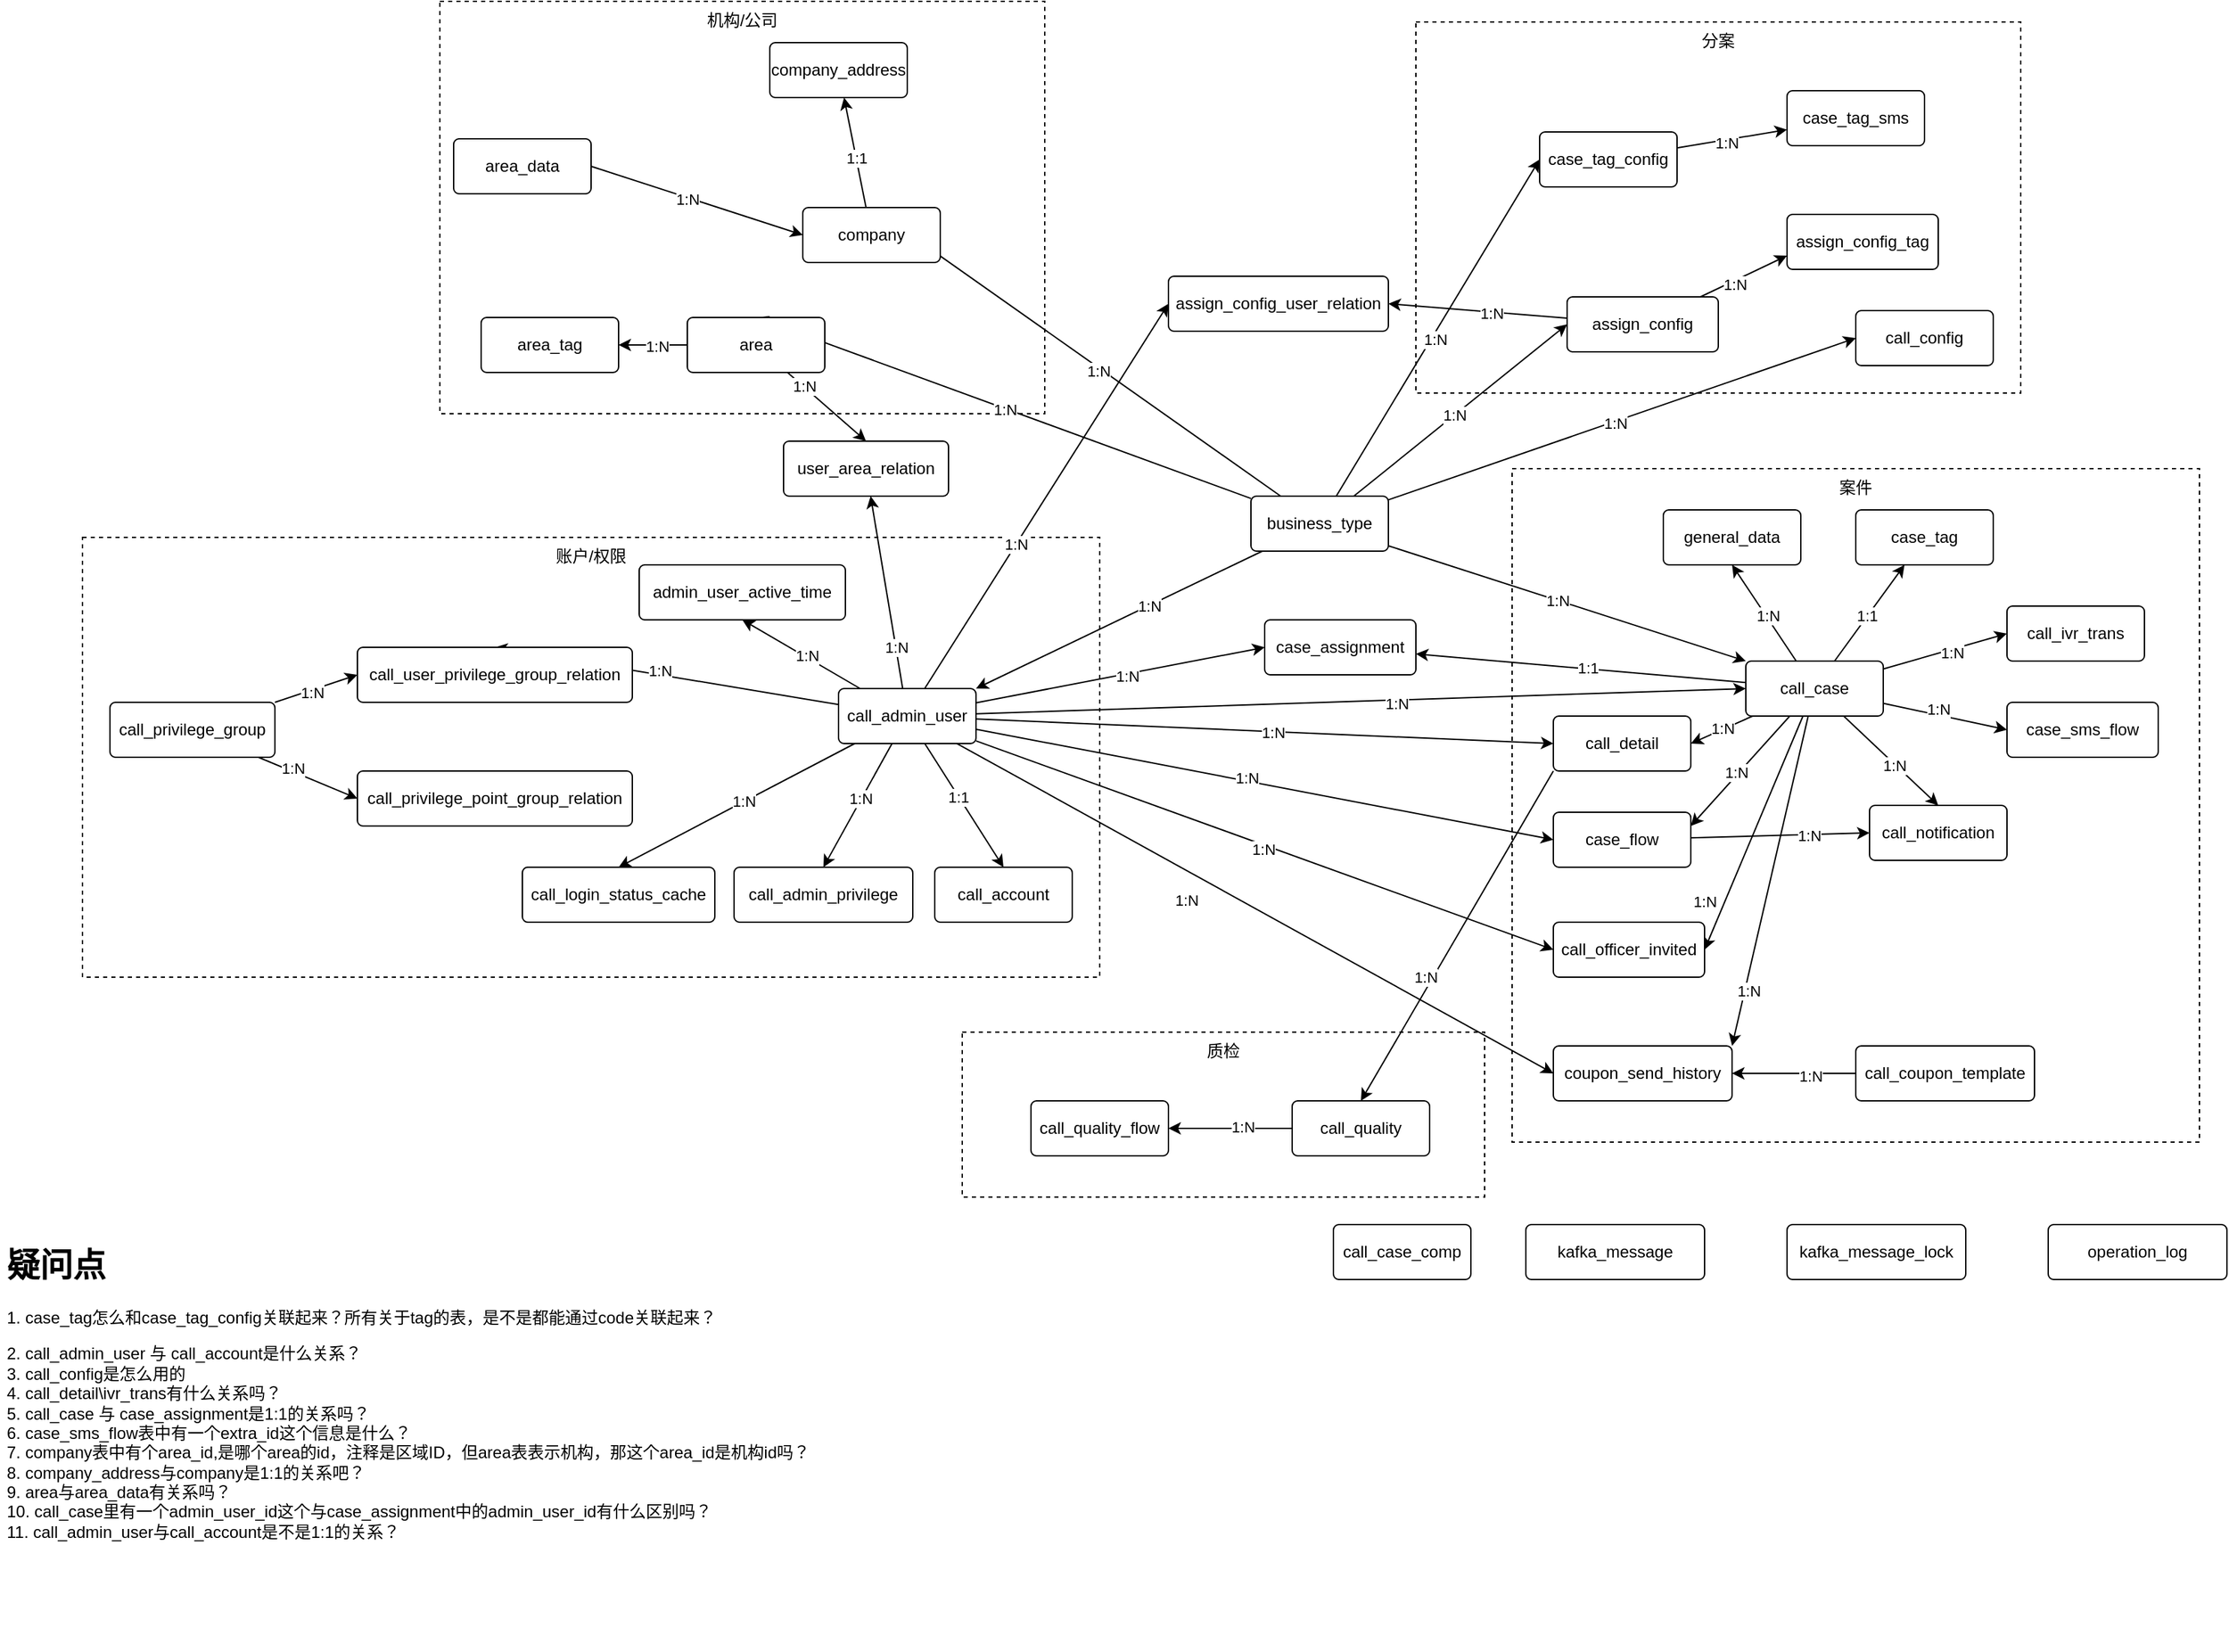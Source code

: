 <mxfile version="21.6.3" type="github">
  <diagram name="第 1 页" id="yUdO4xcYojDsIHdRHsY_">
    <mxGraphModel dx="1781" dy="1785" grid="1" gridSize="10" guides="1" tooltips="1" connect="1" arrows="1" fold="1" page="1" pageScale="1" pageWidth="827" pageHeight="1169" math="0" shadow="0">
      <root>
        <mxCell id="0" />
        <mxCell id="1" parent="0" />
        <mxCell id="k25ElWPyXL3KTAe7HJmq-136" value="分案" style="rounded=0;whiteSpace=wrap;html=1;verticalAlign=top;dashed=1;" vertex="1" parent="1">
          <mxGeometry x="660" y="-5" width="440" height="270" as="geometry" />
        </mxCell>
        <mxCell id="k25ElWPyXL3KTAe7HJmq-135" value="质检" style="rounded=0;whiteSpace=wrap;html=1;verticalAlign=top;dashed=1;" vertex="1" parent="1">
          <mxGeometry x="330" y="730" width="380" height="120" as="geometry" />
        </mxCell>
        <mxCell id="k25ElWPyXL3KTAe7HJmq-134" value="案件" style="rounded=0;whiteSpace=wrap;html=1;verticalAlign=top;dashed=1;" vertex="1" parent="1">
          <mxGeometry x="730" y="320" width="500" height="490" as="geometry" />
        </mxCell>
        <mxCell id="k25ElWPyXL3KTAe7HJmq-133" value="账户/权限" style="rounded=0;whiteSpace=wrap;html=1;verticalAlign=top;dashed=1;" vertex="1" parent="1">
          <mxGeometry x="-310" y="370" width="740" height="320" as="geometry" />
        </mxCell>
        <mxCell id="k25ElWPyXL3KTAe7HJmq-132" value="机构/公司" style="rounded=0;whiteSpace=wrap;html=1;verticalAlign=top;dashed=1;" vertex="1" parent="1">
          <mxGeometry x="-50" y="-20" width="440" height="300" as="geometry" />
        </mxCell>
        <mxCell id="k25ElWPyXL3KTAe7HJmq-6" style="rounded=0;orthogonalLoop=1;jettySize=auto;html=1;" edge="1" parent="1" source="k25ElWPyXL3KTAe7HJmq-3" target="k25ElWPyXL3KTAe7HJmq-5">
          <mxGeometry relative="1" as="geometry" />
        </mxCell>
        <mxCell id="k25ElWPyXL3KTAe7HJmq-7" value="1:1" style="edgeLabel;html=1;align=center;verticalAlign=middle;resizable=0;points=[];" vertex="1" connectable="0" parent="k25ElWPyXL3KTAe7HJmq-6">
          <mxGeometry x="-0.04" y="1" relative="1" as="geometry">
            <mxPoint y="1" as="offset" />
          </mxGeometry>
        </mxCell>
        <mxCell id="k25ElWPyXL3KTAe7HJmq-18" style="edgeStyle=none;rounded=0;orthogonalLoop=1;jettySize=auto;html=1;entryX=1;entryY=0.5;entryDx=0;entryDy=0;" edge="1" parent="1" source="k25ElWPyXL3KTAe7HJmq-3" target="k25ElWPyXL3KTAe7HJmq-17">
          <mxGeometry relative="1" as="geometry" />
        </mxCell>
        <mxCell id="k25ElWPyXL3KTAe7HJmq-19" value="1:N" style="edgeLabel;html=1;align=center;verticalAlign=middle;resizable=0;points=[];" vertex="1" connectable="0" parent="k25ElWPyXL3KTAe7HJmq-18">
          <mxGeometry x="-0.017" y="-1" relative="1" as="geometry">
            <mxPoint as="offset" />
          </mxGeometry>
        </mxCell>
        <mxCell id="k25ElWPyXL3KTAe7HJmq-23" style="edgeStyle=none;rounded=0;orthogonalLoop=1;jettySize=auto;html=1;entryX=1;entryY=0.25;entryDx=0;entryDy=0;" edge="1" parent="1" source="k25ElWPyXL3KTAe7HJmq-3" target="k25ElWPyXL3KTAe7HJmq-22">
          <mxGeometry relative="1" as="geometry" />
        </mxCell>
        <mxCell id="k25ElWPyXL3KTAe7HJmq-25" value="1:N" style="edgeLabel;html=1;align=center;verticalAlign=middle;resizable=0;points=[];" vertex="1" connectable="0" parent="k25ElWPyXL3KTAe7HJmq-23">
          <mxGeometry x="0.056" y="-2" relative="1" as="geometry">
            <mxPoint as="offset" />
          </mxGeometry>
        </mxCell>
        <mxCell id="k25ElWPyXL3KTAe7HJmq-47" style="edgeStyle=none;rounded=0;orthogonalLoop=1;jettySize=auto;html=1;entryX=0;entryY=0.5;entryDx=0;entryDy=0;" edge="1" parent="1" source="k25ElWPyXL3KTAe7HJmq-3" target="k25ElWPyXL3KTAe7HJmq-46">
          <mxGeometry relative="1" as="geometry" />
        </mxCell>
        <mxCell id="k25ElWPyXL3KTAe7HJmq-48" value="1:N" style="edgeLabel;html=1;align=center;verticalAlign=middle;resizable=0;points=[];" vertex="1" connectable="0" parent="k25ElWPyXL3KTAe7HJmq-47">
          <mxGeometry x="0.111" y="-2" relative="1" as="geometry">
            <mxPoint x="-1" as="offset" />
          </mxGeometry>
        </mxCell>
        <mxCell id="k25ElWPyXL3KTAe7HJmq-53" style="edgeStyle=none;rounded=0;orthogonalLoop=1;jettySize=auto;html=1;entryX=0.5;entryY=0;entryDx=0;entryDy=0;" edge="1" parent="1" source="k25ElWPyXL3KTAe7HJmq-3" target="k25ElWPyXL3KTAe7HJmq-52">
          <mxGeometry relative="1" as="geometry" />
        </mxCell>
        <mxCell id="k25ElWPyXL3KTAe7HJmq-55" value="1:N" style="edgeLabel;html=1;align=center;verticalAlign=middle;resizable=0;points=[];" vertex="1" connectable="0" parent="k25ElWPyXL3KTAe7HJmq-53">
          <mxGeometry x="0.08" y="-1" relative="1" as="geometry">
            <mxPoint as="offset" />
          </mxGeometry>
        </mxCell>
        <mxCell id="k25ElWPyXL3KTAe7HJmq-58" style="edgeStyle=none;rounded=0;orthogonalLoop=1;jettySize=auto;html=1;entryX=1;entryY=0.5;entryDx=0;entryDy=0;" edge="1" parent="1" source="k25ElWPyXL3KTAe7HJmq-3" target="k25ElWPyXL3KTAe7HJmq-57">
          <mxGeometry relative="1" as="geometry" />
        </mxCell>
        <mxCell id="k25ElWPyXL3KTAe7HJmq-60" value="1:N" style="edgeLabel;html=1;align=center;verticalAlign=middle;resizable=0;points=[];" vertex="1" connectable="0" parent="k25ElWPyXL3KTAe7HJmq-58">
          <mxGeometry x="-0.037" relative="1" as="geometry">
            <mxPoint x="-37" y="53" as="offset" />
          </mxGeometry>
        </mxCell>
        <mxCell id="k25ElWPyXL3KTAe7HJmq-78" style="edgeStyle=none;rounded=0;orthogonalLoop=1;jettySize=auto;html=1;" edge="1" parent="1" source="k25ElWPyXL3KTAe7HJmq-3" target="k25ElWPyXL3KTAe7HJmq-77">
          <mxGeometry relative="1" as="geometry" />
        </mxCell>
        <mxCell id="k25ElWPyXL3KTAe7HJmq-80" value="1:1" style="edgeLabel;html=1;align=center;verticalAlign=middle;resizable=0;points=[];" vertex="1" connectable="0" parent="k25ElWPyXL3KTAe7HJmq-78">
          <mxGeometry x="-0.035" y="-1" relative="1" as="geometry">
            <mxPoint as="offset" />
          </mxGeometry>
        </mxCell>
        <mxCell id="k25ElWPyXL3KTAe7HJmq-83" style="edgeStyle=none;rounded=0;orthogonalLoop=1;jettySize=auto;html=1;entryX=0;entryY=0.5;entryDx=0;entryDy=0;" edge="1" parent="1" source="k25ElWPyXL3KTAe7HJmq-3" target="k25ElWPyXL3KTAe7HJmq-82">
          <mxGeometry relative="1" as="geometry" />
        </mxCell>
        <mxCell id="k25ElWPyXL3KTAe7HJmq-84" value="1:N" style="edgeLabel;html=1;align=center;verticalAlign=middle;resizable=0;points=[];" vertex="1" connectable="0" parent="k25ElWPyXL3KTAe7HJmq-83">
          <mxGeometry x="0.175" y="-3" relative="1" as="geometry">
            <mxPoint x="-12" y="-10" as="offset" />
          </mxGeometry>
        </mxCell>
        <mxCell id="k25ElWPyXL3KTAe7HJmq-97" style="edgeStyle=none;rounded=0;orthogonalLoop=1;jettySize=auto;html=1;entryX=1;entryY=0;entryDx=0;entryDy=0;" edge="1" parent="1" source="k25ElWPyXL3KTAe7HJmq-3" target="k25ElWPyXL3KTAe7HJmq-96">
          <mxGeometry relative="1" as="geometry" />
        </mxCell>
        <mxCell id="k25ElWPyXL3KTAe7HJmq-98" value="1:N" style="edgeLabel;html=1;align=center;verticalAlign=middle;resizable=0;points=[];" vertex="1" connectable="0" parent="k25ElWPyXL3KTAe7HJmq-97">
          <mxGeometry x="0.362" y="-1" relative="1" as="geometry">
            <mxPoint x="-5" y="37" as="offset" />
          </mxGeometry>
        </mxCell>
        <mxCell id="k25ElWPyXL3KTAe7HJmq-104" style="edgeStyle=none;rounded=0;orthogonalLoop=1;jettySize=auto;html=1;entryX=0.5;entryY=1;entryDx=0;entryDy=0;" edge="1" parent="1" source="k25ElWPyXL3KTAe7HJmq-3" target="k25ElWPyXL3KTAe7HJmq-103">
          <mxGeometry relative="1" as="geometry" />
        </mxCell>
        <mxCell id="k25ElWPyXL3KTAe7HJmq-105" value="1:N" style="edgeLabel;html=1;align=center;verticalAlign=middle;resizable=0;points=[];" vertex="1" connectable="0" parent="k25ElWPyXL3KTAe7HJmq-104">
          <mxGeometry x="-0.059" y="-1" relative="1" as="geometry">
            <mxPoint as="offset" />
          </mxGeometry>
        </mxCell>
        <mxCell id="k25ElWPyXL3KTAe7HJmq-3" value="call_case" style="rounded=1;arcSize=10;whiteSpace=wrap;html=1;align=center;" vertex="1" parent="1">
          <mxGeometry x="900" y="460" width="100" height="40" as="geometry" />
        </mxCell>
        <mxCell id="k25ElWPyXL3KTAe7HJmq-5" value="case_tag" style="rounded=1;arcSize=10;whiteSpace=wrap;html=1;align=center;" vertex="1" parent="1">
          <mxGeometry x="980" y="350" width="100" height="40" as="geometry" />
        </mxCell>
        <mxCell id="k25ElWPyXL3KTAe7HJmq-9" style="edgeStyle=none;rounded=0;orthogonalLoop=1;jettySize=auto;html=1;entryX=0;entryY=0;entryDx=0;entryDy=0;" edge="1" parent="1" source="k25ElWPyXL3KTAe7HJmq-8" target="k25ElWPyXL3KTAe7HJmq-3">
          <mxGeometry relative="1" as="geometry" />
        </mxCell>
        <mxCell id="k25ElWPyXL3KTAe7HJmq-10" value="1:N" style="edgeLabel;html=1;align=center;verticalAlign=middle;resizable=0;points=[];" vertex="1" connectable="0" parent="k25ElWPyXL3KTAe7HJmq-9">
          <mxGeometry x="-0.068" relative="1" as="geometry">
            <mxPoint x="1" as="offset" />
          </mxGeometry>
        </mxCell>
        <mxCell id="k25ElWPyXL3KTAe7HJmq-15" style="edgeStyle=none;rounded=0;orthogonalLoop=1;jettySize=auto;html=1;entryX=1;entryY=0;entryDx=0;entryDy=0;" edge="1" parent="1" source="k25ElWPyXL3KTAe7HJmq-8" target="k25ElWPyXL3KTAe7HJmq-11">
          <mxGeometry relative="1" as="geometry" />
        </mxCell>
        <mxCell id="k25ElWPyXL3KTAe7HJmq-16" value="1:N" style="edgeLabel;html=1;align=center;verticalAlign=middle;resizable=0;points=[];" vertex="1" connectable="0" parent="k25ElWPyXL3KTAe7HJmq-15">
          <mxGeometry x="-0.207" relative="1" as="geometry">
            <mxPoint as="offset" />
          </mxGeometry>
        </mxCell>
        <mxCell id="k25ElWPyXL3KTAe7HJmq-31" style="edgeStyle=none;rounded=0;orthogonalLoop=1;jettySize=auto;html=1;entryX=0;entryY=0.5;entryDx=0;entryDy=0;" edge="1" parent="1" source="k25ElWPyXL3KTAe7HJmq-8" target="k25ElWPyXL3KTAe7HJmq-27">
          <mxGeometry relative="1" as="geometry" />
        </mxCell>
        <mxCell id="k25ElWPyXL3KTAe7HJmq-32" value="1:N" style="edgeLabel;html=1;align=center;verticalAlign=middle;resizable=0;points=[];" vertex="1" connectable="0" parent="k25ElWPyXL3KTAe7HJmq-31">
          <mxGeometry x="-0.055" y="-2" relative="1" as="geometry">
            <mxPoint as="offset" />
          </mxGeometry>
        </mxCell>
        <mxCell id="k25ElWPyXL3KTAe7HJmq-43" style="edgeStyle=none;rounded=0;orthogonalLoop=1;jettySize=auto;html=1;entryX=0;entryY=0.5;entryDx=0;entryDy=0;" edge="1" parent="1" source="k25ElWPyXL3KTAe7HJmq-8" target="k25ElWPyXL3KTAe7HJmq-42">
          <mxGeometry relative="1" as="geometry" />
        </mxCell>
        <mxCell id="k25ElWPyXL3KTAe7HJmq-44" value="1:N" style="edgeLabel;html=1;align=center;verticalAlign=middle;resizable=0;points=[];" vertex="1" connectable="0" parent="k25ElWPyXL3KTAe7HJmq-43">
          <mxGeometry x="-0.031" relative="1" as="geometry">
            <mxPoint y="1" as="offset" />
          </mxGeometry>
        </mxCell>
        <mxCell id="k25ElWPyXL3KTAe7HJmq-89" style="edgeStyle=none;rounded=0;orthogonalLoop=1;jettySize=auto;html=1;entryX=0.5;entryY=0;entryDx=0;entryDy=0;" edge="1" parent="1" source="k25ElWPyXL3KTAe7HJmq-8" target="k25ElWPyXL3KTAe7HJmq-85">
          <mxGeometry relative="1" as="geometry" />
        </mxCell>
        <mxCell id="k25ElWPyXL3KTAe7HJmq-90" value="1:N" style="edgeLabel;html=1;align=center;verticalAlign=middle;resizable=0;points=[];" vertex="1" connectable="0" parent="k25ElWPyXL3KTAe7HJmq-89">
          <mxGeometry x="-0.118" y="1" relative="1" as="geometry">
            <mxPoint x="-1" as="offset" />
          </mxGeometry>
        </mxCell>
        <mxCell id="k25ElWPyXL3KTAe7HJmq-91" style="edgeStyle=none;rounded=0;orthogonalLoop=1;jettySize=auto;html=1;entryX=0.5;entryY=0;entryDx=0;entryDy=0;" edge="1" parent="1" source="k25ElWPyXL3KTAe7HJmq-8" target="k25ElWPyXL3KTAe7HJmq-86">
          <mxGeometry relative="1" as="geometry" />
        </mxCell>
        <mxCell id="k25ElWPyXL3KTAe7HJmq-92" value="1:N" style="edgeLabel;html=1;align=center;verticalAlign=middle;resizable=0;points=[];" vertex="1" connectable="0" parent="k25ElWPyXL3KTAe7HJmq-91">
          <mxGeometry x="-0.008" relative="1" as="geometry">
            <mxPoint x="-1" as="offset" />
          </mxGeometry>
        </mxCell>
        <mxCell id="k25ElWPyXL3KTAe7HJmq-122" style="edgeStyle=none;rounded=0;orthogonalLoop=1;jettySize=auto;html=1;entryX=0;entryY=0.5;entryDx=0;entryDy=0;" edge="1" parent="1" source="k25ElWPyXL3KTAe7HJmq-8" target="k25ElWPyXL3KTAe7HJmq-121">
          <mxGeometry relative="1" as="geometry" />
        </mxCell>
        <mxCell id="k25ElWPyXL3KTAe7HJmq-123" value="1:N" style="edgeLabel;html=1;align=center;verticalAlign=middle;resizable=0;points=[];" vertex="1" connectable="0" parent="k25ElWPyXL3KTAe7HJmq-122">
          <mxGeometry x="-0.05" y="1" relative="1" as="geometry">
            <mxPoint y="1" as="offset" />
          </mxGeometry>
        </mxCell>
        <mxCell id="k25ElWPyXL3KTAe7HJmq-8" value="business_type" style="rounded=1;arcSize=10;whiteSpace=wrap;html=1;align=center;" vertex="1" parent="1">
          <mxGeometry x="540" y="340" width="100" height="40" as="geometry" />
        </mxCell>
        <mxCell id="k25ElWPyXL3KTAe7HJmq-12" style="edgeStyle=none;rounded=0;orthogonalLoop=1;jettySize=auto;html=1;entryX=0;entryY=0.5;entryDx=0;entryDy=0;" edge="1" parent="1" source="k25ElWPyXL3KTAe7HJmq-11" target="k25ElWPyXL3KTAe7HJmq-3">
          <mxGeometry relative="1" as="geometry" />
        </mxCell>
        <mxCell id="k25ElWPyXL3KTAe7HJmq-13" value="1:N" style="edgeLabel;html=1;align=center;verticalAlign=middle;resizable=0;points=[];" vertex="1" connectable="0" parent="k25ElWPyXL3KTAe7HJmq-12">
          <mxGeometry x="0.091" y="-1" relative="1" as="geometry">
            <mxPoint y="1" as="offset" />
          </mxGeometry>
        </mxCell>
        <mxCell id="k25ElWPyXL3KTAe7HJmq-20" style="edgeStyle=none;rounded=0;orthogonalLoop=1;jettySize=auto;html=1;entryX=0;entryY=0.5;entryDx=0;entryDy=0;" edge="1" parent="1" source="k25ElWPyXL3KTAe7HJmq-11" target="k25ElWPyXL3KTAe7HJmq-17">
          <mxGeometry relative="1" as="geometry" />
        </mxCell>
        <mxCell id="k25ElWPyXL3KTAe7HJmq-21" value="1:N" style="edgeLabel;html=1;align=center;verticalAlign=middle;resizable=0;points=[];" vertex="1" connectable="0" parent="k25ElWPyXL3KTAe7HJmq-20">
          <mxGeometry x="0.028" relative="1" as="geometry">
            <mxPoint as="offset" />
          </mxGeometry>
        </mxCell>
        <mxCell id="k25ElWPyXL3KTAe7HJmq-24" style="edgeStyle=none;rounded=0;orthogonalLoop=1;jettySize=auto;html=1;entryX=0;entryY=0.5;entryDx=0;entryDy=0;" edge="1" parent="1" source="k25ElWPyXL3KTAe7HJmq-11" target="k25ElWPyXL3KTAe7HJmq-22">
          <mxGeometry relative="1" as="geometry">
            <mxPoint x="630" y="330" as="targetPoint" />
          </mxGeometry>
        </mxCell>
        <mxCell id="k25ElWPyXL3KTAe7HJmq-26" value="1:N" style="edgeLabel;html=1;align=center;verticalAlign=middle;resizable=0;points=[];" vertex="1" connectable="0" parent="k25ElWPyXL3KTAe7HJmq-24">
          <mxGeometry x="-0.064" y="2" relative="1" as="geometry">
            <mxPoint as="offset" />
          </mxGeometry>
        </mxCell>
        <mxCell id="k25ElWPyXL3KTAe7HJmq-36" style="edgeStyle=none;rounded=0;orthogonalLoop=1;jettySize=auto;html=1;entryX=0.5;entryY=0;entryDx=0;entryDy=0;" edge="1" parent="1" source="k25ElWPyXL3KTAe7HJmq-11" target="k25ElWPyXL3KTAe7HJmq-35">
          <mxGeometry relative="1" as="geometry" />
        </mxCell>
        <mxCell id="k25ElWPyXL3KTAe7HJmq-37" value="1:1" style="edgeLabel;html=1;align=center;verticalAlign=middle;resizable=0;points=[];" vertex="1" connectable="0" parent="k25ElWPyXL3KTAe7HJmq-36">
          <mxGeometry x="-0.13" y="-1" relative="1" as="geometry">
            <mxPoint y="-1" as="offset" />
          </mxGeometry>
        </mxCell>
        <mxCell id="k25ElWPyXL3KTAe7HJmq-40" style="edgeStyle=none;rounded=0;orthogonalLoop=1;jettySize=auto;html=1;entryX=0.5;entryY=0;entryDx=0;entryDy=0;" edge="1" parent="1" source="k25ElWPyXL3KTAe7HJmq-11" target="k25ElWPyXL3KTAe7HJmq-38">
          <mxGeometry relative="1" as="geometry" />
        </mxCell>
        <mxCell id="k25ElWPyXL3KTAe7HJmq-41" value="1:N" style="edgeLabel;html=1;align=center;verticalAlign=middle;resizable=0;points=[];" vertex="1" connectable="0" parent="k25ElWPyXL3KTAe7HJmq-40">
          <mxGeometry x="-0.103" y="-2" relative="1" as="geometry">
            <mxPoint x="1" as="offset" />
          </mxGeometry>
        </mxCell>
        <mxCell id="k25ElWPyXL3KTAe7HJmq-50" style="edgeStyle=none;rounded=0;orthogonalLoop=1;jettySize=auto;html=1;entryX=0.5;entryY=0;entryDx=0;entryDy=0;" edge="1" parent="1" source="k25ElWPyXL3KTAe7HJmq-11" target="k25ElWPyXL3KTAe7HJmq-49">
          <mxGeometry relative="1" as="geometry" />
        </mxCell>
        <mxCell id="k25ElWPyXL3KTAe7HJmq-51" value="1:N" style="edgeLabel;html=1;align=center;verticalAlign=middle;resizable=0;points=[];" vertex="1" connectable="0" parent="k25ElWPyXL3KTAe7HJmq-50">
          <mxGeometry x="-0.064" relative="1" as="geometry">
            <mxPoint as="offset" />
          </mxGeometry>
        </mxCell>
        <mxCell id="k25ElWPyXL3KTAe7HJmq-59" style="edgeStyle=none;rounded=0;orthogonalLoop=1;jettySize=auto;html=1;entryX=0;entryY=0.5;entryDx=0;entryDy=0;" edge="1" parent="1" source="k25ElWPyXL3KTAe7HJmq-11" target="k25ElWPyXL3KTAe7HJmq-57">
          <mxGeometry relative="1" as="geometry" />
        </mxCell>
        <mxCell id="k25ElWPyXL3KTAe7HJmq-61" value="1:N" style="edgeLabel;html=1;align=center;verticalAlign=middle;resizable=0;points=[];" vertex="1" connectable="0" parent="k25ElWPyXL3KTAe7HJmq-59">
          <mxGeometry x="0.001" y="-3" relative="1" as="geometry">
            <mxPoint as="offset" />
          </mxGeometry>
        </mxCell>
        <mxCell id="k25ElWPyXL3KTAe7HJmq-71" style="edgeStyle=none;rounded=0;orthogonalLoop=1;jettySize=auto;html=1;entryX=0.5;entryY=0;entryDx=0;entryDy=0;" edge="1" parent="1" source="k25ElWPyXL3KTAe7HJmq-11" target="k25ElWPyXL3KTAe7HJmq-70">
          <mxGeometry relative="1" as="geometry" />
        </mxCell>
        <mxCell id="k25ElWPyXL3KTAe7HJmq-74" value="1:N" style="edgeLabel;html=1;align=center;verticalAlign=middle;resizable=0;points=[];" vertex="1" connectable="0" parent="k25ElWPyXL3KTAe7HJmq-71">
          <mxGeometry x="0.045" y="-3" relative="1" as="geometry">
            <mxPoint as="offset" />
          </mxGeometry>
        </mxCell>
        <mxCell id="k25ElWPyXL3KTAe7HJmq-79" style="edgeStyle=none;rounded=0;orthogonalLoop=1;jettySize=auto;html=1;entryX=0;entryY=0.5;entryDx=0;entryDy=0;" edge="1" parent="1" source="k25ElWPyXL3KTAe7HJmq-11" target="k25ElWPyXL3KTAe7HJmq-77">
          <mxGeometry relative="1" as="geometry" />
        </mxCell>
        <mxCell id="k25ElWPyXL3KTAe7HJmq-81" value="1:N" style="edgeLabel;html=1;align=center;verticalAlign=middle;resizable=0;points=[];" vertex="1" connectable="0" parent="k25ElWPyXL3KTAe7HJmq-79">
          <mxGeometry x="0.048" y="3" relative="1" as="geometry">
            <mxPoint y="4" as="offset" />
          </mxGeometry>
        </mxCell>
        <mxCell id="k25ElWPyXL3KTAe7HJmq-101" style="edgeStyle=none;rounded=0;orthogonalLoop=1;jettySize=auto;html=1;entryX=0;entryY=0.5;entryDx=0;entryDy=0;" edge="1" parent="1" source="k25ElWPyXL3KTAe7HJmq-11" target="k25ElWPyXL3KTAe7HJmq-96">
          <mxGeometry relative="1" as="geometry" />
        </mxCell>
        <mxCell id="k25ElWPyXL3KTAe7HJmq-102" value="1:N" style="edgeLabel;html=1;align=center;verticalAlign=middle;resizable=0;points=[];" vertex="1" connectable="0" parent="k25ElWPyXL3KTAe7HJmq-101">
          <mxGeometry x="0.223" y="2" relative="1" as="geometry">
            <mxPoint x="-100" y="-31" as="offset" />
          </mxGeometry>
        </mxCell>
        <mxCell id="k25ElWPyXL3KTAe7HJmq-111" style="edgeStyle=none;rounded=0;orthogonalLoop=1;jettySize=auto;html=1;" edge="1" parent="1" source="k25ElWPyXL3KTAe7HJmq-11" target="k25ElWPyXL3KTAe7HJmq-109">
          <mxGeometry relative="1" as="geometry" />
        </mxCell>
        <mxCell id="k25ElWPyXL3KTAe7HJmq-113" value="1:N" style="edgeLabel;html=1;align=center;verticalAlign=middle;resizable=0;points=[];" vertex="1" connectable="0" parent="k25ElWPyXL3KTAe7HJmq-111">
          <mxGeometry x="-0.56" relative="1" as="geometry">
            <mxPoint as="offset" />
          </mxGeometry>
        </mxCell>
        <mxCell id="k25ElWPyXL3KTAe7HJmq-115" style="edgeStyle=none;rounded=0;orthogonalLoop=1;jettySize=auto;html=1;entryX=0.5;entryY=1;entryDx=0;entryDy=0;" edge="1" parent="1" source="k25ElWPyXL3KTAe7HJmq-11" target="k25ElWPyXL3KTAe7HJmq-114">
          <mxGeometry relative="1" as="geometry" />
        </mxCell>
        <mxCell id="k25ElWPyXL3KTAe7HJmq-116" value="1:N" style="edgeLabel;html=1;align=center;verticalAlign=middle;resizable=0;points=[];" vertex="1" connectable="0" parent="k25ElWPyXL3KTAe7HJmq-115">
          <mxGeometry x="-0.086" y="-1" relative="1" as="geometry">
            <mxPoint as="offset" />
          </mxGeometry>
        </mxCell>
        <mxCell id="k25ElWPyXL3KTAe7HJmq-130" style="edgeStyle=none;rounded=0;orthogonalLoop=1;jettySize=auto;html=1;entryX=0;entryY=0.5;entryDx=0;entryDy=0;" edge="1" parent="1" source="k25ElWPyXL3KTAe7HJmq-11" target="k25ElWPyXL3KTAe7HJmq-127">
          <mxGeometry relative="1" as="geometry" />
        </mxCell>
        <mxCell id="k25ElWPyXL3KTAe7HJmq-131" value="1:N" style="edgeLabel;html=1;align=center;verticalAlign=middle;resizable=0;points=[];" vertex="1" connectable="0" parent="k25ElWPyXL3KTAe7HJmq-130">
          <mxGeometry x="-0.25" y="1" relative="1" as="geometry">
            <mxPoint as="offset" />
          </mxGeometry>
        </mxCell>
        <mxCell id="k25ElWPyXL3KTAe7HJmq-11" value="call_admin_user" style="rounded=1;arcSize=10;whiteSpace=wrap;html=1;align=center;" vertex="1" parent="1">
          <mxGeometry x="240" y="480" width="100" height="40" as="geometry" />
        </mxCell>
        <mxCell id="k25ElWPyXL3KTAe7HJmq-65" style="edgeStyle=none;rounded=0;orthogonalLoop=1;jettySize=auto;html=1;entryX=0.5;entryY=0;entryDx=0;entryDy=0;exitX=0;exitY=1;exitDx=0;exitDy=0;" edge="1" parent="1" source="k25ElWPyXL3KTAe7HJmq-17" target="k25ElWPyXL3KTAe7HJmq-64">
          <mxGeometry relative="1" as="geometry" />
        </mxCell>
        <mxCell id="k25ElWPyXL3KTAe7HJmq-66" value="1:N" style="edgeLabel;html=1;align=center;verticalAlign=middle;resizable=0;points=[];" vertex="1" connectable="0" parent="k25ElWPyXL3KTAe7HJmq-65">
          <mxGeometry x="-0.125" relative="1" as="geometry">
            <mxPoint x="-32" y="45" as="offset" />
          </mxGeometry>
        </mxCell>
        <mxCell id="k25ElWPyXL3KTAe7HJmq-17" value="call_detail" style="rounded=1;arcSize=10;whiteSpace=wrap;html=1;align=center;" vertex="1" parent="1">
          <mxGeometry x="760" y="500" width="100" height="40" as="geometry" />
        </mxCell>
        <mxCell id="k25ElWPyXL3KTAe7HJmq-54" style="edgeStyle=none;rounded=0;orthogonalLoop=1;jettySize=auto;html=1;entryX=0;entryY=0.5;entryDx=0;entryDy=0;" edge="1" parent="1" source="k25ElWPyXL3KTAe7HJmq-22" target="k25ElWPyXL3KTAe7HJmq-52">
          <mxGeometry relative="1" as="geometry" />
        </mxCell>
        <mxCell id="k25ElWPyXL3KTAe7HJmq-56" value="1:N" style="edgeLabel;html=1;align=center;verticalAlign=middle;resizable=0;points=[];" vertex="1" connectable="0" parent="k25ElWPyXL3KTAe7HJmq-54">
          <mxGeometry x="-0.137" y="-2" relative="1" as="geometry">
            <mxPoint x="30" y="-2" as="offset" />
          </mxGeometry>
        </mxCell>
        <mxCell id="k25ElWPyXL3KTAe7HJmq-22" value="case_flow" style="rounded=1;arcSize=10;whiteSpace=wrap;html=1;align=center;" vertex="1" parent="1">
          <mxGeometry x="760" y="570" width="100" height="40" as="geometry" />
        </mxCell>
        <mxCell id="k25ElWPyXL3KTAe7HJmq-29" style="edgeStyle=none;rounded=0;orthogonalLoop=1;jettySize=auto;html=1;" edge="1" parent="1" source="k25ElWPyXL3KTAe7HJmq-27" target="k25ElWPyXL3KTAe7HJmq-28">
          <mxGeometry relative="1" as="geometry" />
        </mxCell>
        <mxCell id="k25ElWPyXL3KTAe7HJmq-30" value="1:N" style="edgeLabel;html=1;align=center;verticalAlign=middle;resizable=0;points=[];" vertex="1" connectable="0" parent="k25ElWPyXL3KTAe7HJmq-29">
          <mxGeometry x="-0.1" y="-1" relative="1" as="geometry">
            <mxPoint y="1" as="offset" />
          </mxGeometry>
        </mxCell>
        <mxCell id="k25ElWPyXL3KTAe7HJmq-27" value="case_tag_config" style="rounded=1;arcSize=10;whiteSpace=wrap;html=1;align=center;" vertex="1" parent="1">
          <mxGeometry x="750" y="75" width="100" height="40" as="geometry" />
        </mxCell>
        <mxCell id="k25ElWPyXL3KTAe7HJmq-28" value="case_tag_sms" style="rounded=1;arcSize=10;whiteSpace=wrap;html=1;align=center;" vertex="1" parent="1">
          <mxGeometry x="930" y="45" width="100" height="40" as="geometry" />
        </mxCell>
        <mxCell id="k25ElWPyXL3KTAe7HJmq-33" value="&lt;h1&gt;疑问点&lt;/h1&gt;&lt;p&gt;1. case_tag怎么和case_tag_config关联起来？所有关于tag的表，是不是都能通过code关联起来？&lt;/p&gt;2. call_admin_user 与 call_account是什么关系？&lt;br&gt;3.&amp;nbsp;call_config是怎么用的&lt;br&gt;4. call_detail\ivr_trans有什么关系吗？&lt;br&gt;5.&amp;nbsp;call_case 与 case_assignment是1:1的关系吗？&lt;br&gt;6.&amp;nbsp;case_sms_flow表中有一个extra_id这个信息是什么？&lt;br&gt;7. company表中有个area_id,是哪个area的id，注释是区域ID，但area表表示机构，那这个area_id是机构id吗？&lt;br&gt;8.&amp;nbsp;company_address与company是1:1的关系吧？&lt;br&gt;9. area与area_data有关系吗？&lt;br&gt;10.&amp;nbsp;call_case里有一个admin_user_id这个与case_assignment中的admin_user_id有什么区别吗？&lt;br&gt;11.&amp;nbsp;call_admin_user与call_account是不是1:1的关系？" style="text;html=1;strokeColor=none;fillColor=none;spacing=5;spacingTop=-20;whiteSpace=wrap;overflow=hidden;rounded=0;" vertex="1" parent="1">
          <mxGeometry x="-370" y="880" width="680" height="300" as="geometry" />
        </mxCell>
        <mxCell id="k25ElWPyXL3KTAe7HJmq-34" value="call_case_comp" style="rounded=1;arcSize=10;whiteSpace=wrap;html=1;align=center;" vertex="1" parent="1">
          <mxGeometry x="600" y="870" width="100" height="40" as="geometry" />
        </mxCell>
        <mxCell id="k25ElWPyXL3KTAe7HJmq-35" value="call_account" style="rounded=1;arcSize=10;whiteSpace=wrap;html=1;align=center;" vertex="1" parent="1">
          <mxGeometry x="310" y="610" width="100" height="40" as="geometry" />
        </mxCell>
        <mxCell id="k25ElWPyXL3KTAe7HJmq-38" value="call_admin_privilege" style="rounded=1;arcSize=10;whiteSpace=wrap;html=1;align=center;" vertex="1" parent="1">
          <mxGeometry x="164" y="610" width="130" height="40" as="geometry" />
        </mxCell>
        <mxCell id="k25ElWPyXL3KTAe7HJmq-42" value="call_config" style="rounded=1;arcSize=10;whiteSpace=wrap;html=1;align=center;" vertex="1" parent="1">
          <mxGeometry x="980" y="205" width="100" height="40" as="geometry" />
        </mxCell>
        <mxCell id="k25ElWPyXL3KTAe7HJmq-99" style="edgeStyle=none;rounded=0;orthogonalLoop=1;jettySize=auto;html=1;entryX=1;entryY=0.5;entryDx=0;entryDy=0;" edge="1" parent="1" source="k25ElWPyXL3KTAe7HJmq-45" target="k25ElWPyXL3KTAe7HJmq-96">
          <mxGeometry relative="1" as="geometry" />
        </mxCell>
        <mxCell id="k25ElWPyXL3KTAe7HJmq-100" value="1:N" style="edgeLabel;html=1;align=center;verticalAlign=middle;resizable=0;points=[];" vertex="1" connectable="0" parent="k25ElWPyXL3KTAe7HJmq-99">
          <mxGeometry x="-0.262" y="2" relative="1" as="geometry">
            <mxPoint as="offset" />
          </mxGeometry>
        </mxCell>
        <mxCell id="k25ElWPyXL3KTAe7HJmq-45" value="call_coupon_template" style="rounded=1;arcSize=10;whiteSpace=wrap;html=1;align=center;" vertex="1" parent="1">
          <mxGeometry x="980" y="740" width="130" height="40" as="geometry" />
        </mxCell>
        <mxCell id="k25ElWPyXL3KTAe7HJmq-46" value="call_ivr_trans" style="rounded=1;arcSize=10;whiteSpace=wrap;html=1;align=center;" vertex="1" parent="1">
          <mxGeometry x="1090" y="420" width="100" height="40" as="geometry" />
        </mxCell>
        <mxCell id="k25ElWPyXL3KTAe7HJmq-49" value="call_login_status_cache" style="rounded=1;arcSize=10;whiteSpace=wrap;html=1;align=center;" vertex="1" parent="1">
          <mxGeometry x="10" y="610" width="140" height="40" as="geometry" />
        </mxCell>
        <mxCell id="k25ElWPyXL3KTAe7HJmq-52" value="call_notification" style="rounded=1;arcSize=10;whiteSpace=wrap;html=1;align=center;" vertex="1" parent="1">
          <mxGeometry x="990" y="565" width="100" height="40" as="geometry" />
        </mxCell>
        <mxCell id="k25ElWPyXL3KTAe7HJmq-57" value="call_officer_invited" style="rounded=1;arcSize=10;whiteSpace=wrap;html=1;align=center;" vertex="1" parent="1">
          <mxGeometry x="760" y="650" width="110" height="40" as="geometry" />
        </mxCell>
        <mxCell id="k25ElWPyXL3KTAe7HJmq-72" style="edgeStyle=none;rounded=0;orthogonalLoop=1;jettySize=auto;html=1;entryX=0;entryY=0.5;entryDx=0;entryDy=0;" edge="1" parent="1" source="k25ElWPyXL3KTAe7HJmq-62" target="k25ElWPyXL3KTAe7HJmq-70">
          <mxGeometry relative="1" as="geometry" />
        </mxCell>
        <mxCell id="k25ElWPyXL3KTAe7HJmq-75" value="1:N" style="edgeLabel;html=1;align=center;verticalAlign=middle;resizable=0;points=[];" vertex="1" connectable="0" parent="k25ElWPyXL3KTAe7HJmq-72">
          <mxGeometry x="-0.12" y="-2" relative="1" as="geometry">
            <mxPoint as="offset" />
          </mxGeometry>
        </mxCell>
        <mxCell id="k25ElWPyXL3KTAe7HJmq-73" style="edgeStyle=none;rounded=0;orthogonalLoop=1;jettySize=auto;html=1;entryX=0;entryY=0.5;entryDx=0;entryDy=0;" edge="1" parent="1" source="k25ElWPyXL3KTAe7HJmq-62" target="k25ElWPyXL3KTAe7HJmq-63">
          <mxGeometry relative="1" as="geometry" />
        </mxCell>
        <mxCell id="k25ElWPyXL3KTAe7HJmq-76" value="1:N" style="edgeLabel;html=1;align=center;verticalAlign=middle;resizable=0;points=[];" vertex="1" connectable="0" parent="k25ElWPyXL3KTAe7HJmq-73">
          <mxGeometry x="-0.348" y="2" relative="1" as="geometry">
            <mxPoint as="offset" />
          </mxGeometry>
        </mxCell>
        <mxCell id="k25ElWPyXL3KTAe7HJmq-62" value="call_privilege_group" style="rounded=1;arcSize=10;whiteSpace=wrap;html=1;align=center;" vertex="1" parent="1">
          <mxGeometry x="-290" y="490" width="120" height="40" as="geometry" />
        </mxCell>
        <mxCell id="k25ElWPyXL3KTAe7HJmq-63" value="call_privilege_point_group_relation" style="rounded=1;arcSize=10;whiteSpace=wrap;html=1;align=center;" vertex="1" parent="1">
          <mxGeometry x="-110" y="540" width="200" height="40" as="geometry" />
        </mxCell>
        <mxCell id="k25ElWPyXL3KTAe7HJmq-68" style="edgeStyle=none;rounded=0;orthogonalLoop=1;jettySize=auto;html=1;entryX=1;entryY=0.5;entryDx=0;entryDy=0;" edge="1" parent="1" source="k25ElWPyXL3KTAe7HJmq-64" target="k25ElWPyXL3KTAe7HJmq-67">
          <mxGeometry relative="1" as="geometry" />
        </mxCell>
        <mxCell id="k25ElWPyXL3KTAe7HJmq-69" value="1:N" style="edgeLabel;html=1;align=center;verticalAlign=middle;resizable=0;points=[];" vertex="1" connectable="0" parent="k25ElWPyXL3KTAe7HJmq-68">
          <mxGeometry x="-0.2" y="-1" relative="1" as="geometry">
            <mxPoint as="offset" />
          </mxGeometry>
        </mxCell>
        <mxCell id="k25ElWPyXL3KTAe7HJmq-64" value="call_quality" style="rounded=1;arcSize=10;whiteSpace=wrap;html=1;align=center;" vertex="1" parent="1">
          <mxGeometry x="570" y="780" width="100" height="40" as="geometry" />
        </mxCell>
        <mxCell id="k25ElWPyXL3KTAe7HJmq-67" value="call_quality_flow" style="rounded=1;arcSize=10;whiteSpace=wrap;html=1;align=center;" vertex="1" parent="1">
          <mxGeometry x="380" y="780" width="100" height="40" as="geometry" />
        </mxCell>
        <mxCell id="k25ElWPyXL3KTAe7HJmq-70" value="call_user_privilege_group_relation" style="rounded=1;arcSize=10;whiteSpace=wrap;html=1;align=center;" vertex="1" parent="1">
          <mxGeometry x="-110" y="450" width="200" height="40" as="geometry" />
        </mxCell>
        <mxCell id="k25ElWPyXL3KTAe7HJmq-77" value="case_assignment" style="rounded=1;arcSize=10;whiteSpace=wrap;html=1;align=center;" vertex="1" parent="1">
          <mxGeometry x="550" y="430" width="110" height="40" as="geometry" />
        </mxCell>
        <mxCell id="k25ElWPyXL3KTAe7HJmq-82" value="case_sms_flow" style="rounded=1;arcSize=10;whiteSpace=wrap;html=1;align=center;" vertex="1" parent="1">
          <mxGeometry x="1090" y="490" width="110" height="40" as="geometry" />
        </mxCell>
        <mxCell id="k25ElWPyXL3KTAe7HJmq-94" style="edgeStyle=none;rounded=0;orthogonalLoop=1;jettySize=auto;html=1;" edge="1" parent="1" source="k25ElWPyXL3KTAe7HJmq-85" target="k25ElWPyXL3KTAe7HJmq-93">
          <mxGeometry relative="1" as="geometry" />
        </mxCell>
        <mxCell id="k25ElWPyXL3KTAe7HJmq-95" value="1:1" style="edgeLabel;html=1;align=center;verticalAlign=middle;resizable=0;points=[];" vertex="1" connectable="0" parent="k25ElWPyXL3KTAe7HJmq-94">
          <mxGeometry x="-0.1" relative="1" as="geometry">
            <mxPoint as="offset" />
          </mxGeometry>
        </mxCell>
        <mxCell id="k25ElWPyXL3KTAe7HJmq-85" value="company" style="rounded=1;arcSize=10;whiteSpace=wrap;html=1;align=center;" vertex="1" parent="1">
          <mxGeometry x="214" y="130" width="100" height="40" as="geometry" />
        </mxCell>
        <mxCell id="k25ElWPyXL3KTAe7HJmq-87" style="edgeStyle=none;rounded=0;orthogonalLoop=1;jettySize=auto;html=1;entryX=0;entryY=0.5;entryDx=0;entryDy=0;exitX=1;exitY=0.5;exitDx=0;exitDy=0;" edge="1" parent="1" source="k25ElWPyXL3KTAe7HJmq-117" target="k25ElWPyXL3KTAe7HJmq-85">
          <mxGeometry relative="1" as="geometry" />
        </mxCell>
        <mxCell id="k25ElWPyXL3KTAe7HJmq-88" value="1:N" style="edgeLabel;html=1;align=center;verticalAlign=middle;resizable=0;points=[];" vertex="1" connectable="0" parent="k25ElWPyXL3KTAe7HJmq-87">
          <mxGeometry x="-0.1" relative="1" as="geometry">
            <mxPoint y="1" as="offset" />
          </mxGeometry>
        </mxCell>
        <mxCell id="k25ElWPyXL3KTAe7HJmq-110" style="edgeStyle=none;rounded=0;orthogonalLoop=1;jettySize=auto;html=1;entryX=0.5;entryY=0;entryDx=0;entryDy=0;" edge="1" parent="1" source="k25ElWPyXL3KTAe7HJmq-86" target="k25ElWPyXL3KTAe7HJmq-109">
          <mxGeometry relative="1" as="geometry" />
        </mxCell>
        <mxCell id="k25ElWPyXL3KTAe7HJmq-112" value="1:N" style="edgeLabel;html=1;align=center;verticalAlign=middle;resizable=0;points=[];" vertex="1" connectable="0" parent="k25ElWPyXL3KTAe7HJmq-110">
          <mxGeometry x="-0.594" y="1" relative="1" as="geometry">
            <mxPoint as="offset" />
          </mxGeometry>
        </mxCell>
        <mxCell id="k25ElWPyXL3KTAe7HJmq-119" style="edgeStyle=none;rounded=0;orthogonalLoop=1;jettySize=auto;html=1;entryX=1;entryY=0.5;entryDx=0;entryDy=0;" edge="1" parent="1" source="k25ElWPyXL3KTAe7HJmq-86" target="k25ElWPyXL3KTAe7HJmq-118">
          <mxGeometry relative="1" as="geometry" />
        </mxCell>
        <mxCell id="k25ElWPyXL3KTAe7HJmq-120" value="1:N" style="edgeLabel;html=1;align=center;verticalAlign=middle;resizable=0;points=[];" vertex="1" connectable="0" parent="k25ElWPyXL3KTAe7HJmq-119">
          <mxGeometry x="-0.128" y="1" relative="1" as="geometry">
            <mxPoint as="offset" />
          </mxGeometry>
        </mxCell>
        <mxCell id="k25ElWPyXL3KTAe7HJmq-86" value="area" style="rounded=1;arcSize=10;whiteSpace=wrap;html=1;align=center;" vertex="1" parent="1">
          <mxGeometry x="130" y="210" width="100" height="40" as="geometry" />
        </mxCell>
        <mxCell id="k25ElWPyXL3KTAe7HJmq-93" value="company_address" style="rounded=1;arcSize=10;whiteSpace=wrap;html=1;align=center;" vertex="1" parent="1">
          <mxGeometry x="190" y="10" width="100" height="40" as="geometry" />
        </mxCell>
        <mxCell id="k25ElWPyXL3KTAe7HJmq-96" value="coupon_send_history" style="rounded=1;arcSize=10;whiteSpace=wrap;html=1;align=center;" vertex="1" parent="1">
          <mxGeometry x="760" y="740" width="130" height="40" as="geometry" />
        </mxCell>
        <mxCell id="k25ElWPyXL3KTAe7HJmq-103" value="general_data" style="rounded=1;arcSize=10;whiteSpace=wrap;html=1;align=center;" vertex="1" parent="1">
          <mxGeometry x="840" y="350" width="100" height="40" as="geometry" />
        </mxCell>
        <mxCell id="k25ElWPyXL3KTAe7HJmq-106" value="kafka_message" style="rounded=1;arcSize=10;whiteSpace=wrap;html=1;align=center;" vertex="1" parent="1">
          <mxGeometry x="740" y="870" width="130" height="40" as="geometry" />
        </mxCell>
        <mxCell id="k25ElWPyXL3KTAe7HJmq-107" value="kafka_message_lock" style="rounded=1;arcSize=10;whiteSpace=wrap;html=1;align=center;" vertex="1" parent="1">
          <mxGeometry x="930" y="870" width="130" height="40" as="geometry" />
        </mxCell>
        <mxCell id="k25ElWPyXL3KTAe7HJmq-108" value="operation_log" style="rounded=1;arcSize=10;whiteSpace=wrap;html=1;align=center;" vertex="1" parent="1">
          <mxGeometry x="1120" y="870" width="130" height="40" as="geometry" />
        </mxCell>
        <mxCell id="k25ElWPyXL3KTAe7HJmq-109" value="user_area_relation" style="rounded=1;arcSize=10;whiteSpace=wrap;html=1;align=center;" vertex="1" parent="1">
          <mxGeometry x="200" y="300" width="120" height="40" as="geometry" />
        </mxCell>
        <mxCell id="k25ElWPyXL3KTAe7HJmq-114" value="admin_user_active_time" style="rounded=1;arcSize=10;whiteSpace=wrap;html=1;align=center;" vertex="1" parent="1">
          <mxGeometry x="95" y="390" width="150" height="40" as="geometry" />
        </mxCell>
        <mxCell id="k25ElWPyXL3KTAe7HJmq-117" value="area_data" style="rounded=1;arcSize=10;whiteSpace=wrap;html=1;align=center;" vertex="1" parent="1">
          <mxGeometry x="-40" y="80" width="100" height="40" as="geometry" />
        </mxCell>
        <mxCell id="k25ElWPyXL3KTAe7HJmq-118" value="area_tag" style="rounded=1;arcSize=10;whiteSpace=wrap;html=1;align=center;" vertex="1" parent="1">
          <mxGeometry x="-20" y="210" width="100" height="40" as="geometry" />
        </mxCell>
        <mxCell id="k25ElWPyXL3KTAe7HJmq-125" style="edgeStyle=none;rounded=0;orthogonalLoop=1;jettySize=auto;html=1;entryX=0;entryY=0.75;entryDx=0;entryDy=0;" edge="1" parent="1" source="k25ElWPyXL3KTAe7HJmq-121" target="k25ElWPyXL3KTAe7HJmq-124">
          <mxGeometry relative="1" as="geometry" />
        </mxCell>
        <mxCell id="k25ElWPyXL3KTAe7HJmq-126" value="1:N" style="edgeLabel;html=1;align=center;verticalAlign=middle;resizable=0;points=[];" vertex="1" connectable="0" parent="k25ElWPyXL3KTAe7HJmq-125">
          <mxGeometry x="-0.246" y="-2" relative="1" as="geometry">
            <mxPoint as="offset" />
          </mxGeometry>
        </mxCell>
        <mxCell id="k25ElWPyXL3KTAe7HJmq-128" style="edgeStyle=none;rounded=0;orthogonalLoop=1;jettySize=auto;html=1;entryX=1;entryY=0.5;entryDx=0;entryDy=0;" edge="1" parent="1" source="k25ElWPyXL3KTAe7HJmq-121" target="k25ElWPyXL3KTAe7HJmq-127">
          <mxGeometry relative="1" as="geometry">
            <mxPoint x="650" y="185" as="targetPoint" />
          </mxGeometry>
        </mxCell>
        <mxCell id="k25ElWPyXL3KTAe7HJmq-129" value="1:N" style="edgeLabel;html=1;align=center;verticalAlign=middle;resizable=0;points=[];" vertex="1" connectable="0" parent="k25ElWPyXL3KTAe7HJmq-128">
          <mxGeometry x="-0.16" y="1" relative="1" as="geometry">
            <mxPoint as="offset" />
          </mxGeometry>
        </mxCell>
        <mxCell id="k25ElWPyXL3KTAe7HJmq-121" value="assign_config" style="rounded=1;arcSize=10;whiteSpace=wrap;html=1;align=center;" vertex="1" parent="1">
          <mxGeometry x="770" y="195" width="110" height="40" as="geometry" />
        </mxCell>
        <mxCell id="k25ElWPyXL3KTAe7HJmq-124" value="assign_config_tag" style="rounded=1;arcSize=10;whiteSpace=wrap;html=1;align=center;" vertex="1" parent="1">
          <mxGeometry x="930" y="135" width="110" height="40" as="geometry" />
        </mxCell>
        <mxCell id="k25ElWPyXL3KTAe7HJmq-127" value="assign_config_user_relation" style="rounded=1;arcSize=10;whiteSpace=wrap;html=1;align=center;" vertex="1" parent="1">
          <mxGeometry x="480" y="180" width="160" height="40" as="geometry" />
        </mxCell>
      </root>
    </mxGraphModel>
  </diagram>
</mxfile>
